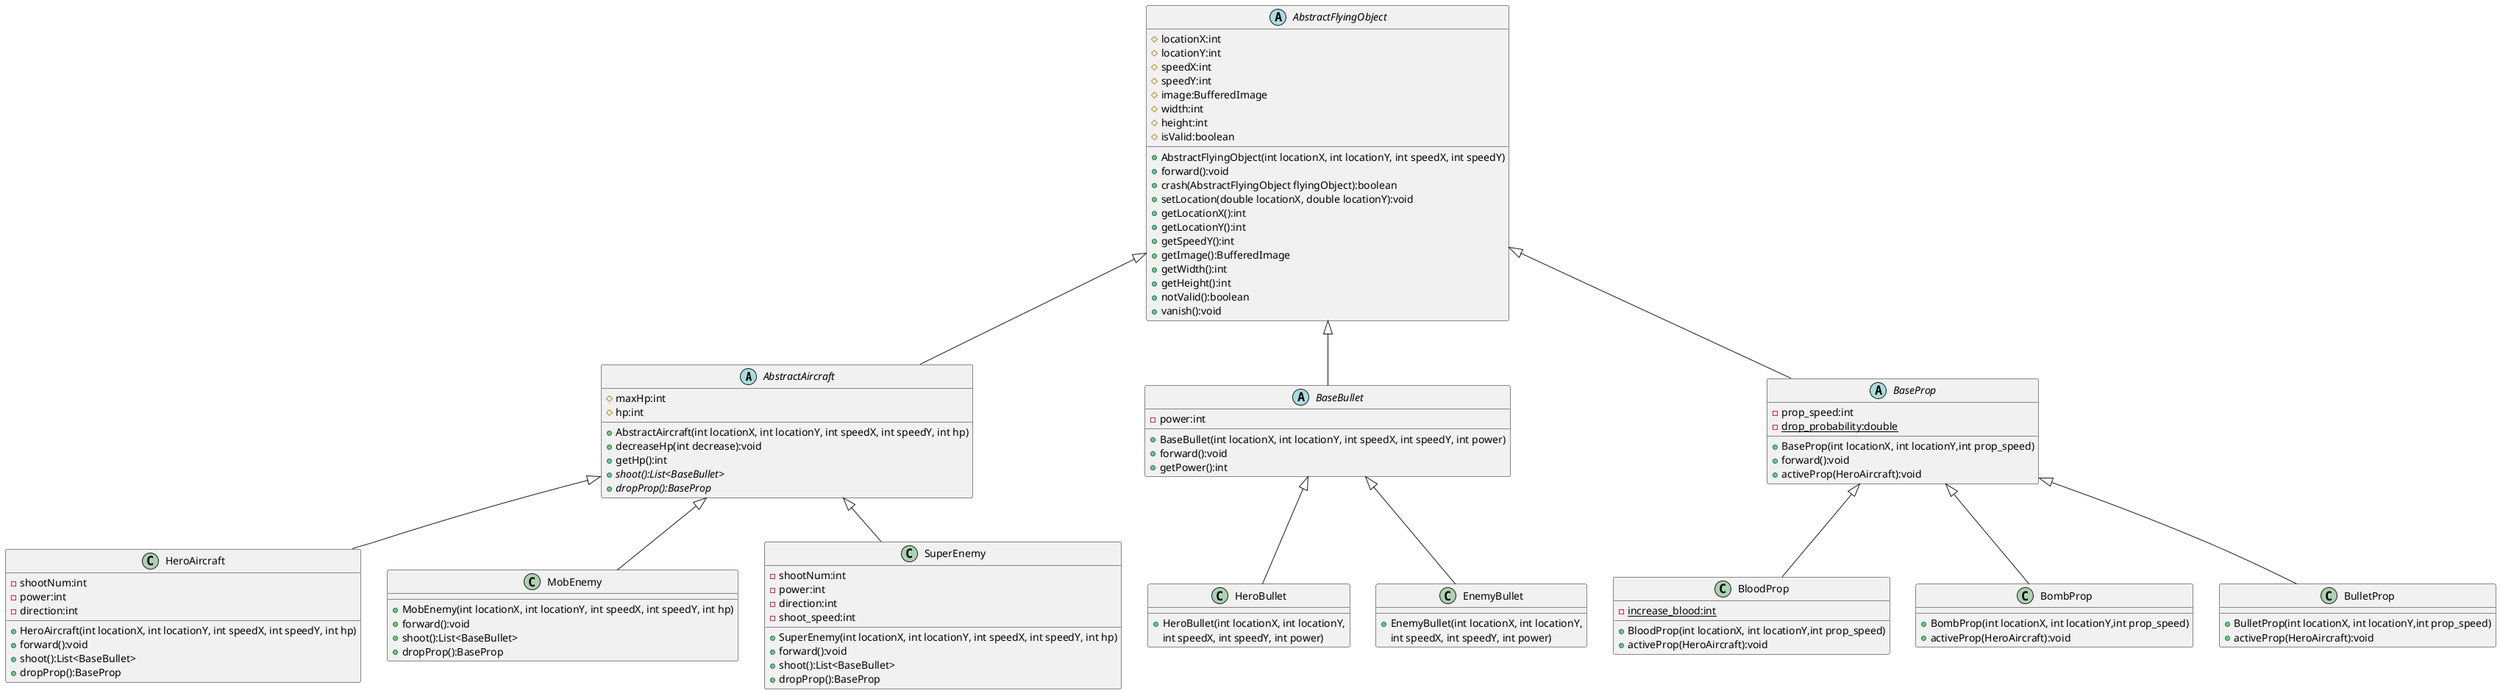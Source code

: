 @startuml
'https://plantuml.com/sequence-diagram

abstract class AbstractAircraft
'抽象飞行器类
{
	# maxHp:int
    # hp:int
    + AbstractAircraft(int locationX, int locationY, int speedX, int speedY, int hp)
    + decreaseHp(int decrease):void
    + getHp():int
    + {abstract} shoot():List<BaseBullet>
    + {abstract} dropProp():BaseProp
 }
abstract class AbstractFlyingObject
'抽象飞行物类
{
    # locationX:int
    # locationY:int
    # speedX:int
    # speedY:int
    # image:BufferedImage
    # width:int
    # height:int
    # isValid:boolean

    + AbstractFlyingObject(int locationX, int locationY, int speedX, int speedY)
    + forward():void
    + crash(AbstractFlyingObject flyingObject):boolean
    + setLocation(double locationX, double locationY):void
    + getLocationX():int
    + getLocationY():int
    + getSpeedY():int
    + getImage():BufferedImage
    + getWidth():int
    + getHeight():int
    + notValid():boolean
    + vanish():void
}

class HeroAircraft {
'英雄机类
    - shootNum:int
    - power:int
    - direction:int
    + HeroAircraft(int locationX, int locationY, int speedX, int speedY, int hp)
    + forward():void
    + shoot():List<BaseBullet>
    + dropProp():BaseProp
}

AbstractAircraft <|-- HeroAircraft

class MobEnemy {
'普通敌机类
    + MobEnemy(int locationX, int locationY, int speedX, int speedY, int hp)
    + forward():void
    + shoot():List<BaseBullet>
    + dropProp():BaseProp
}
AbstractAircraft <|-- MobEnemy

class SuperEnemy {
'精英敌机类
    - shootNum:int
    - power:int
    - direction:int
    - shoot_speed:int

    + SuperEnemy(int locationX, int locationY, int speedX, int speedY, int hp)
    + forward():void
    + shoot():List<BaseBullet>
    + dropProp():BaseProp
}
AbstractAircraft <|-- SuperEnemy

abstract class BaseBullet
'子弹类
{
    - power:int
    + BaseBullet(int locationX, int locationY, int speedX, int speedY, int power)
    + forward():void
	+ getPower():int
}

class HeroBullet {
'英雄子弹类
    + HeroBullet(int locationX, int locationY,
     int speedX, int speedY, int power)
}

class EnemyBullet {
'敌机子弹类
    + EnemyBullet(int locationX, int locationY,
     int speedX, int speedY, int power)
}

abstract class BaseProp {
'道具类
    - prop_speed:int
    - {static} drop_probability:double
    + BaseProp(int locationX, int locationY,int prop_speed)
    + forward():void
    + activeProp(HeroAircraft):void
}

class BloodProp {
'加血道具类
    - {static} increase_blood:int
    + BloodProp(int locationX, int locationY,int prop_speed)
    + activeProp(HeroAircraft):void
}

class BombProp {
'炸弹道具类
    + BombProp(int locationX, int locationY,int prop_speed)
    + activeProp(HeroAircraft):void
}

class BulletProp {
'火力道具类
    + BulletProp(int locationX, int locationY,int prop_speed)
    + activeProp(HeroAircraft):void
}

BaseBullet <|-- HeroBullet
BaseBullet <|-- EnemyBullet

BaseProp <|-- BloodProp
BaseProp <|-- BombProp
BaseProp <|-- BulletProp

AbstractFlyingObject <|-- AbstractAircraft
AbstractFlyingObject <|-- BaseBullet
AbstractFlyingObject <|-- BaseProp


@enduml